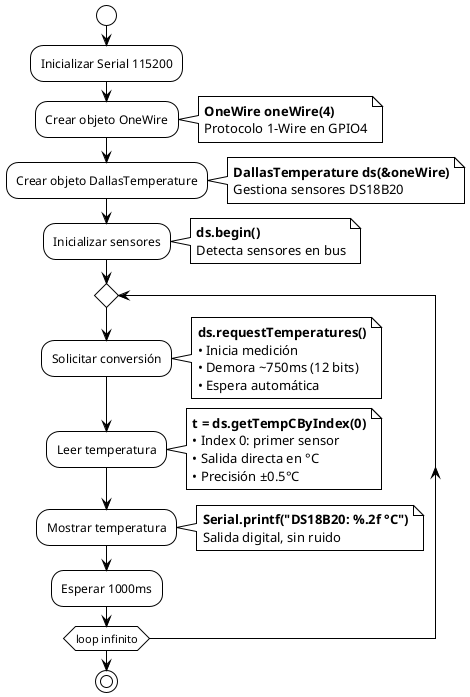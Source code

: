 @startuml lectura_ds18b20
!theme plain

start

:Inicializar Serial 115200;

:Crear objeto OneWire;
note right
  **OneWire oneWire(4)**
  Protocolo 1-Wire en GPIO4
end note

:Crear objeto DallasTemperature;
note right
  **DallasTemperature ds(&oneWire)**
  Gestiona sensores DS18B20
end note

:Inicializar sensores;
note right
  **ds.begin()**
  Detecta sensores en bus
end note

repeat
  :Solicitar conversión;
  note right
    **ds.requestTemperatures()**
    • Inicia medición
    • Demora ~750ms (12 bits)
    • Espera automática
  end note
  
  :Leer temperatura;
  note right
    **t = ds.getTempCByIndex(0)**
    • Index 0: primer sensor
    • Salida directa en °C
    • Precisión ±0.5°C
  end note
  
  :Mostrar temperatura;
  note right
    **Serial.printf("DS18B20: %.2f °C")**
    Salida digital, sin ruido
  end note
  
  :Esperar 1000ms;

repeat while (loop infinito)

stop

@enduml
